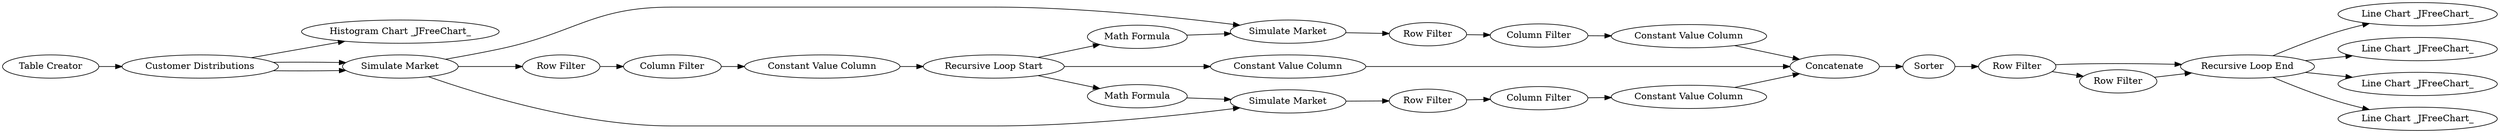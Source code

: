 digraph {
	2 [label="Histogram Chart _JFreeChart_"]
	4 [label="Table Creator"]
	11 [label="Customer Distributions"]
	12 [label="Simulate Market"]
	13 [label="Column Filter"]
	14 [label="Row Filter"]
	15 [label="Math Formula"]
	16 [label="Math Formula"]
	17 [label="Recursive Loop Start"]
	18 [label="Recursive Loop End"]
	19 [label="Simulate Market"]
	20 [label="Simulate Market"]
	21 [label="Row Filter"]
	22 [label="Column Filter"]
	23 [label="Row Filter"]
	24 [label="Column Filter"]
	25 [label="Constant Value Column"]
	26 [label="Constant Value Column"]
	27 [label="Constant Value Column"]
	29 [label=Sorter]
	30 [label="Row Filter"]
	31 [label="Row Filter"]
	42 [label="Line Chart _JFreeChart_"]
	43 [label="Line Chart _JFreeChart_"]
	44 [label="Line Chart _JFreeChart_"]
	45 [label="Line Chart _JFreeChart_"]
	46 [label="Constant Value Column"]
	47 [label=Concatenate]
	4 -> 11
	11 -> 12
	11 -> 12
	11 -> 2
	12 -> 14
	12 -> 20
	12 -> 19
	13 -> 46
	14 -> 13
	15 -> 19
	16 -> 20
	17 -> 16
	17 -> 27
	17 -> 15
	18 -> 42
	18 -> 43
	18 -> 44
	18 -> 45
	19 -> 21
	20 -> 23
	21 -> 22
	22 -> 25
	23 -> 24
	24 -> 26
	25 -> 47
	26 -> 47
	27 -> 47
	29 -> 30
	30 -> 31
	30 -> 18
	31 -> 18
	46 -> 17
	47 -> 29
	rankdir=LR
}
